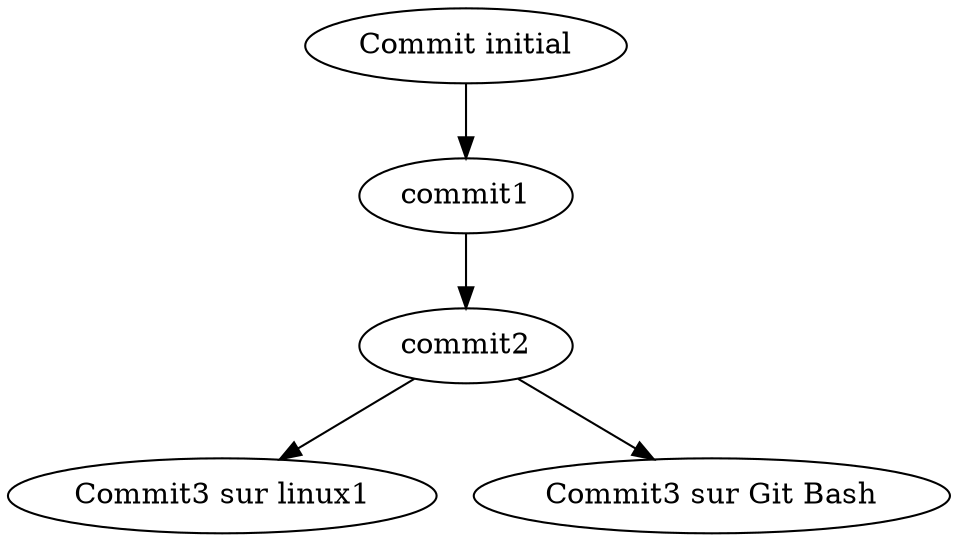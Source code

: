 digraph branche {
    initialCommit [label="Commit initial"];
    commit3SurLinux1 [label="Commit3 sur linux1"];
    commit3SurGitBash [label="Commit3 sur Git Bash"];
    initialCommit -> commit1 -> commit2[len=1.6];
    commit2 -> {commit3SurLinux1, commit3SurGitBash};
}
